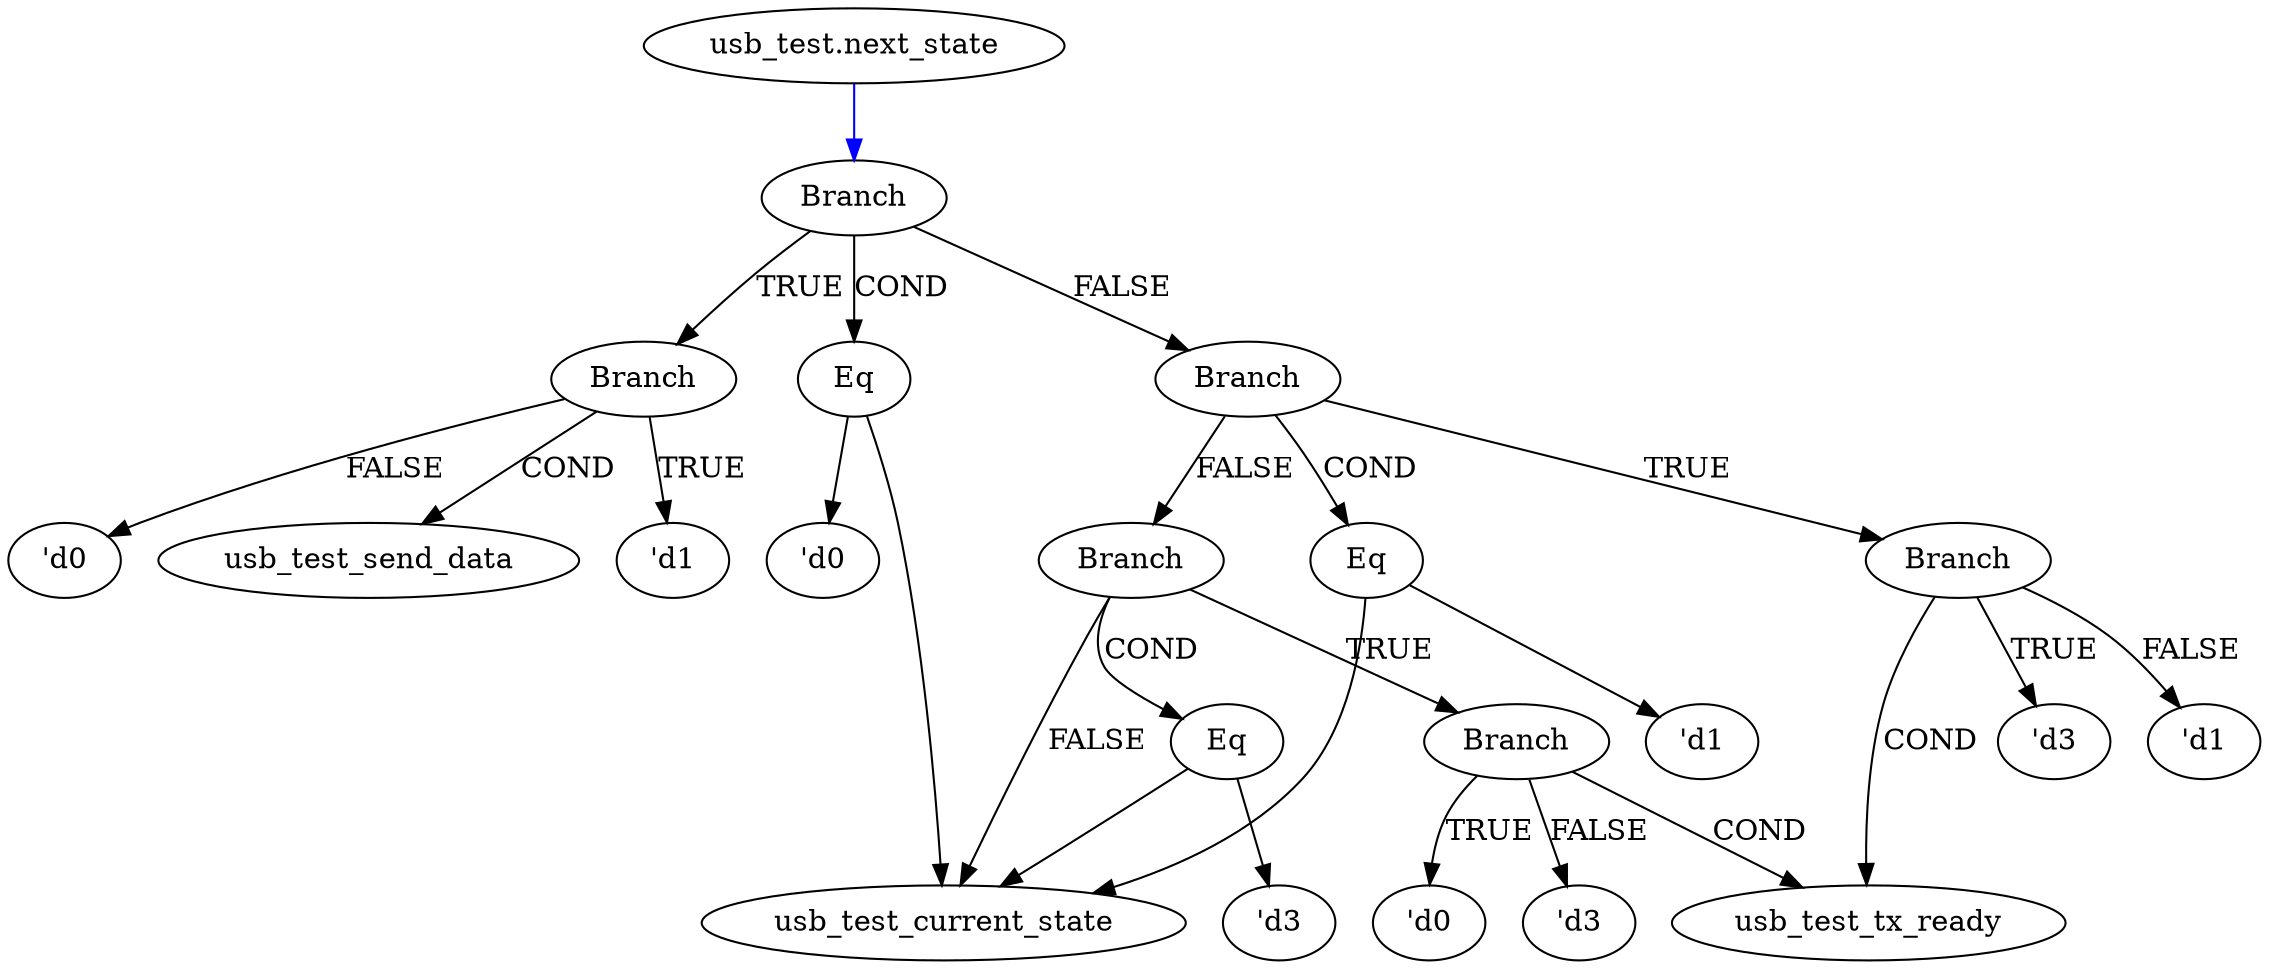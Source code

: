 strict digraph "" {
	node [label="\N"];
	"usb_test.next_state_graphrename_0"	[color=black,
		label="usb_test.next_state"];
	Branch_graphrename_1	[color=black,
		label=Branch];
	"usb_test.next_state_graphrename_0" -> Branch_graphrename_1	[color=blue];
	Eq_graphrename_2	[color=black,
		label=Eq];
		
	Branch_graphrename_1 -> Eq_graphrename_2	[color=black,
		label=COND];
	Branch_graphrename_4	[color=black,
		label=Branch];
	Branch_graphrename_1 -> Branch_graphrename_4	[color=black,
		label=TRUE];
	Branch_graphrename_7	[color=black,
		label=Branch];
	Branch_graphrename_1 -> Branch_graphrename_7	[color=black,
		label=FALSE];
	usb_test_current_state	[color=black];
	Eq_graphrename_2 -> usb_test_current_state	[color=black];
	"'d0_graphrename_3"	[color=black,
		label="'d0"];
	Eq_graphrename_2 -> "'d0_graphrename_3"	[color=black];
	usb_test_send_data	[color=black];
	Branch_graphrename_4 -> usb_test_send_data	[color=black,
		label=COND];
	"'d1_graphrename_5"	[color=black,
		label="'d1"];
	Branch_graphrename_4 -> "'d1_graphrename_5"	[color=black,
		label=TRUE];
	"'d0_graphrename_6"	[color=black,
		label="'d0"];
	Branch_graphrename_4 -> "'d0_graphrename_6"	[color=black,
		label=FALSE];
	Eq_graphrename_8	[color=black,
		label=Eq];
	Branch_graphrename_7 -> Eq_graphrename_8	[color=black,
		label=COND];
	Branch_graphrename_10	[color=black,
		label=Branch];
	Branch_graphrename_7 -> Branch_graphrename_10	[color=black,
		label=TRUE];
	Branch_graphrename_13	[color=black,
		label=Branch];
	Branch_graphrename_7 -> Branch_graphrename_13	[color=black,
		label=FALSE];
	Eq_graphrename_8 -> usb_test_current_state	[color=black];
	"'d1_graphrename_9"	[color=black,
		label="'d1"];
	Eq_graphrename_8 -> "'d1_graphrename_9"	[color=black];
	usb_test_tx_ready	[color=black];
	Branch_graphrename_10 -> usb_test_tx_ready	[color=black,
		label=COND];
	"'d3_graphrename_11"	[color=black,
		label="'d3"];
	Branch_graphrename_10 -> "'d3_graphrename_11"	[color=black,
		label=TRUE];
	"'d1_graphrename_12"	[color=black,
		label="'d1"];
	Branch_graphrename_10 -> "'d1_graphrename_12"	[color=black,
		label=FALSE];
	Branch_graphrename_13 -> usb_test_current_state	[color=black,
		label=FALSE];
	Eq_graphrename_14	[color=black,
		label=Eq];
	Branch_graphrename_13 -> Eq_graphrename_14	[color=black,
		label=COND];
	Branch_graphrename_16	[color=black,
		label=Branch];
	Branch_graphrename_13 -> Branch_graphrename_16	[color=black,
		label=TRUE];
	Eq_graphrename_14 -> usb_test_current_state	[color=black];
	"'d3_graphrename_15"	[color=black,
		label="'d3"];
	Eq_graphrename_14 -> "'d3_graphrename_15"	[color=black];
	Branch_graphrename_16 -> usb_test_tx_ready	[color=black,
		label=COND];
	"'d0_graphrename_17"	[color=black,
		label="'d0"];
	Branch_graphrename_16 -> "'d0_graphrename_17"	[color=black,
		label=TRUE];
	"'d3_graphrename_18"	[color=black,
		label="'d3"];
	Branch_graphrename_16 -> "'d3_graphrename_18"	[color=black,
		label=FALSE];
}
